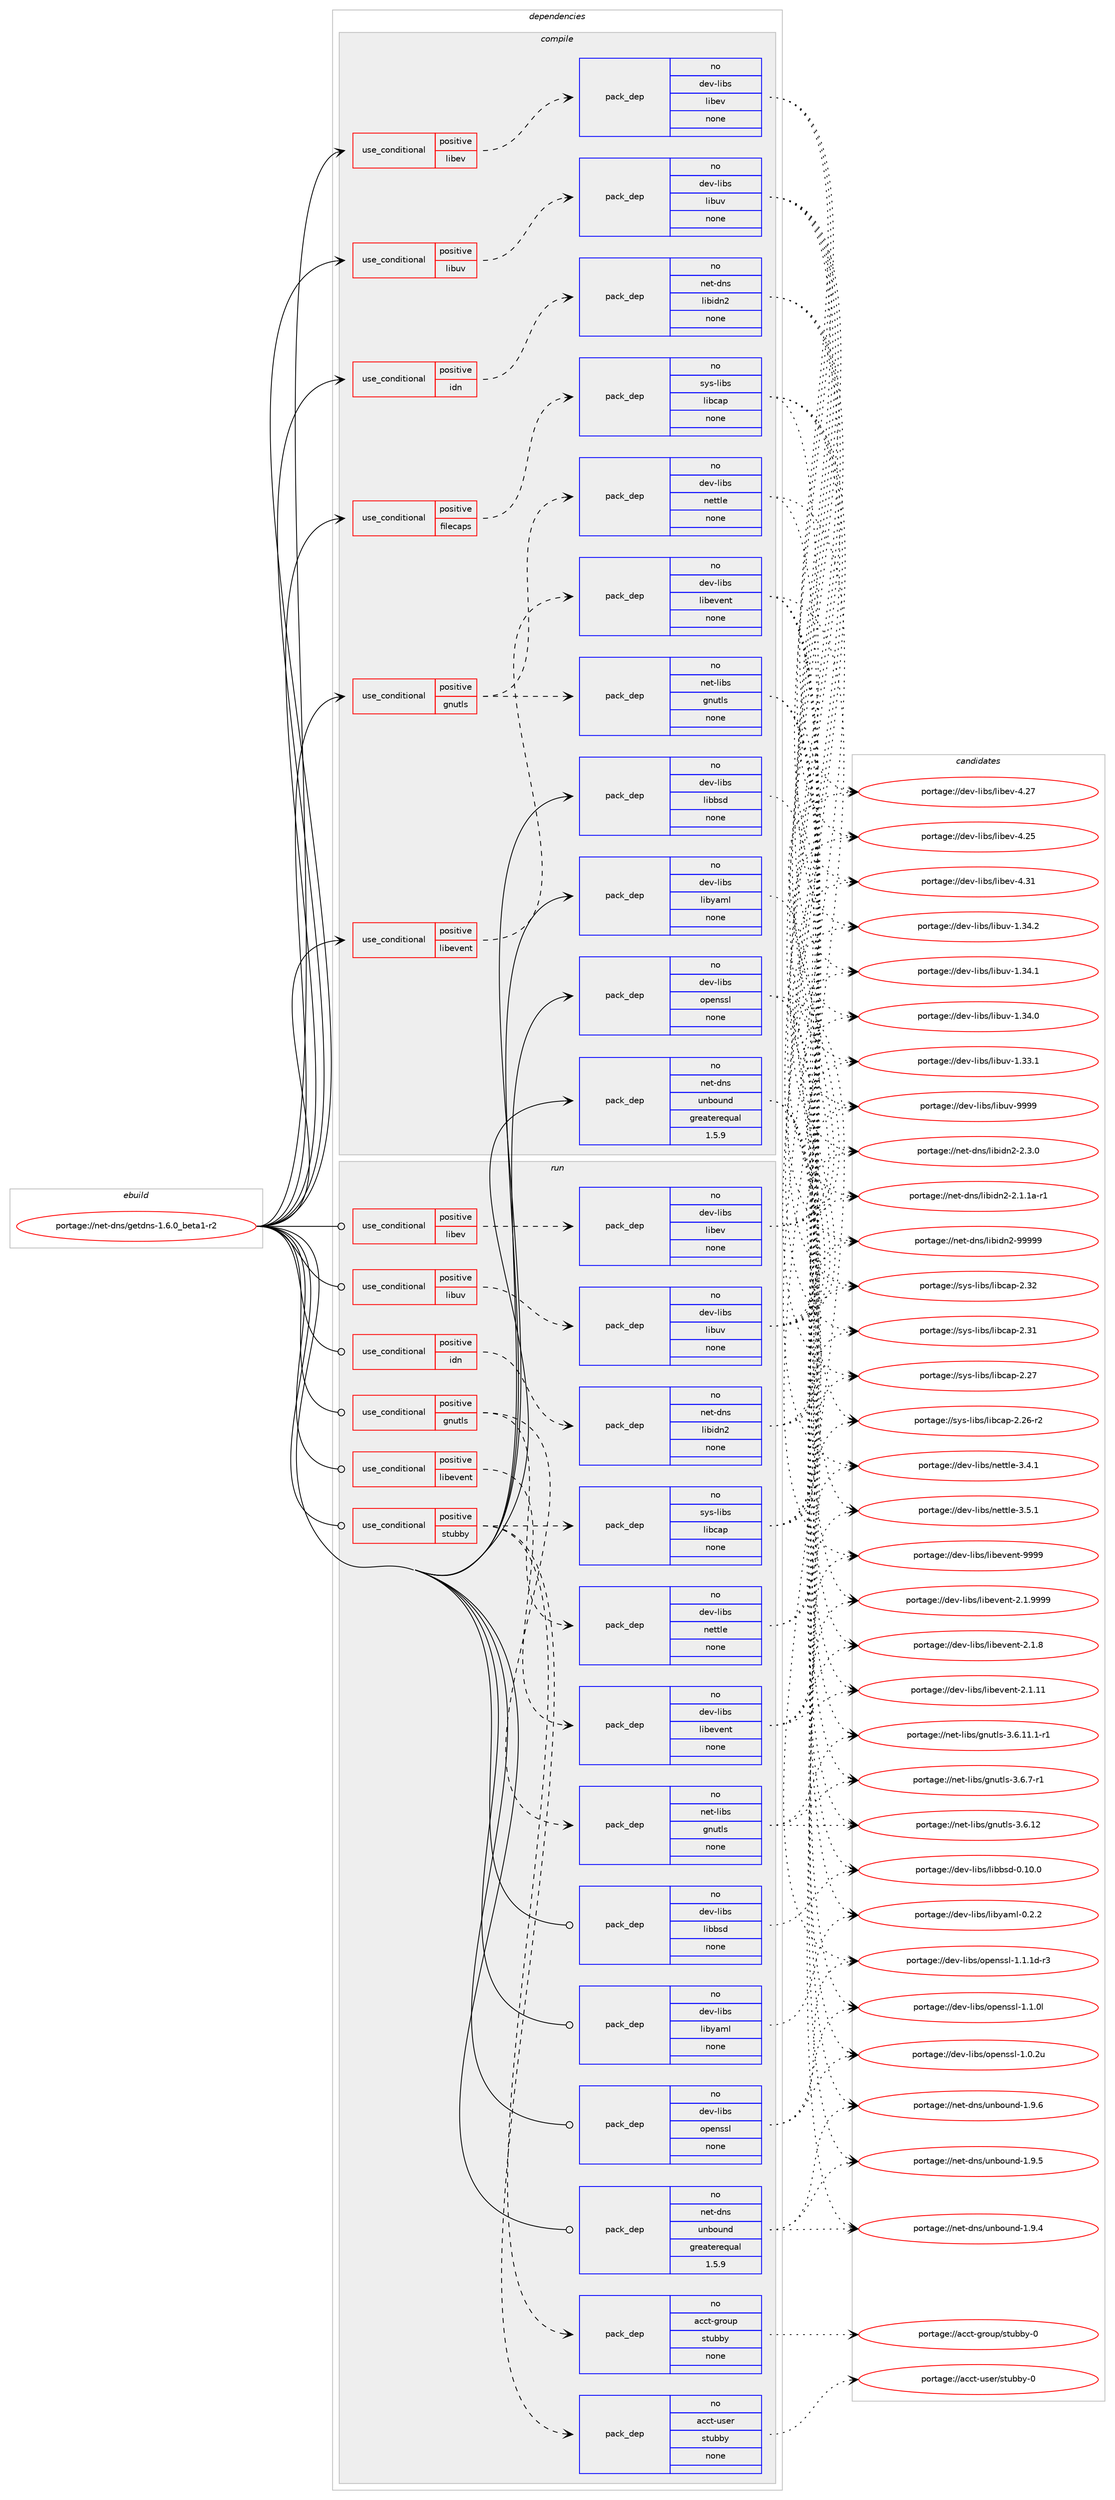 digraph prolog {

# *************
# Graph options
# *************

newrank=true;
concentrate=true;
compound=true;
graph [rankdir=LR,fontname=Helvetica,fontsize=10,ranksep=1.5];#, ranksep=2.5, nodesep=0.2];
edge  [arrowhead=vee];
node  [fontname=Helvetica,fontsize=10];

# **********
# The ebuild
# **********

subgraph cluster_leftcol {
color=gray;
rank=same;
label=<<i>ebuild</i>>;
id [label="portage://net-dns/getdns-1.6.0_beta1-r2", color=red, width=4, href="../net-dns/getdns-1.6.0_beta1-r2.svg"];
}

# ****************
# The dependencies
# ****************

subgraph cluster_midcol {
color=gray;
label=<<i>dependencies</i>>;
subgraph cluster_compile {
fillcolor="#eeeeee";
style=filled;
label=<<i>compile</i>>;
subgraph cond32630 {
dependency147820 [label=<<TABLE BORDER="0" CELLBORDER="1" CELLSPACING="0" CELLPADDING="4"><TR><TD ROWSPAN="3" CELLPADDING="10">use_conditional</TD></TR><TR><TD>positive</TD></TR><TR><TD>filecaps</TD></TR></TABLE>>, shape=none, color=red];
subgraph pack112752 {
dependency147821 [label=<<TABLE BORDER="0" CELLBORDER="1" CELLSPACING="0" CELLPADDING="4" WIDTH="220"><TR><TD ROWSPAN="6" CELLPADDING="30">pack_dep</TD></TR><TR><TD WIDTH="110">no</TD></TR><TR><TD>sys-libs</TD></TR><TR><TD>libcap</TD></TR><TR><TD>none</TD></TR><TR><TD></TD></TR></TABLE>>, shape=none, color=blue];
}
dependency147820:e -> dependency147821:w [weight=20,style="dashed",arrowhead="vee"];
}
id:e -> dependency147820:w [weight=20,style="solid",arrowhead="vee"];
subgraph cond32631 {
dependency147822 [label=<<TABLE BORDER="0" CELLBORDER="1" CELLSPACING="0" CELLPADDING="4"><TR><TD ROWSPAN="3" CELLPADDING="10">use_conditional</TD></TR><TR><TD>positive</TD></TR><TR><TD>gnutls</TD></TR></TABLE>>, shape=none, color=red];
subgraph pack112753 {
dependency147823 [label=<<TABLE BORDER="0" CELLBORDER="1" CELLSPACING="0" CELLPADDING="4" WIDTH="220"><TR><TD ROWSPAN="6" CELLPADDING="30">pack_dep</TD></TR><TR><TD WIDTH="110">no</TD></TR><TR><TD>net-libs</TD></TR><TR><TD>gnutls</TD></TR><TR><TD>none</TD></TR><TR><TD></TD></TR></TABLE>>, shape=none, color=blue];
}
dependency147822:e -> dependency147823:w [weight=20,style="dashed",arrowhead="vee"];
subgraph pack112754 {
dependency147824 [label=<<TABLE BORDER="0" CELLBORDER="1" CELLSPACING="0" CELLPADDING="4" WIDTH="220"><TR><TD ROWSPAN="6" CELLPADDING="30">pack_dep</TD></TR><TR><TD WIDTH="110">no</TD></TR><TR><TD>dev-libs</TD></TR><TR><TD>nettle</TD></TR><TR><TD>none</TD></TR><TR><TD></TD></TR></TABLE>>, shape=none, color=blue];
}
dependency147822:e -> dependency147824:w [weight=20,style="dashed",arrowhead="vee"];
}
id:e -> dependency147822:w [weight=20,style="solid",arrowhead="vee"];
subgraph cond32632 {
dependency147825 [label=<<TABLE BORDER="0" CELLBORDER="1" CELLSPACING="0" CELLPADDING="4"><TR><TD ROWSPAN="3" CELLPADDING="10">use_conditional</TD></TR><TR><TD>positive</TD></TR><TR><TD>idn</TD></TR></TABLE>>, shape=none, color=red];
subgraph pack112755 {
dependency147826 [label=<<TABLE BORDER="0" CELLBORDER="1" CELLSPACING="0" CELLPADDING="4" WIDTH="220"><TR><TD ROWSPAN="6" CELLPADDING="30">pack_dep</TD></TR><TR><TD WIDTH="110">no</TD></TR><TR><TD>net-dns</TD></TR><TR><TD>libidn2</TD></TR><TR><TD>none</TD></TR><TR><TD></TD></TR></TABLE>>, shape=none, color=blue];
}
dependency147825:e -> dependency147826:w [weight=20,style="dashed",arrowhead="vee"];
}
id:e -> dependency147825:w [weight=20,style="solid",arrowhead="vee"];
subgraph cond32633 {
dependency147827 [label=<<TABLE BORDER="0" CELLBORDER="1" CELLSPACING="0" CELLPADDING="4"><TR><TD ROWSPAN="3" CELLPADDING="10">use_conditional</TD></TR><TR><TD>positive</TD></TR><TR><TD>libev</TD></TR></TABLE>>, shape=none, color=red];
subgraph pack112756 {
dependency147828 [label=<<TABLE BORDER="0" CELLBORDER="1" CELLSPACING="0" CELLPADDING="4" WIDTH="220"><TR><TD ROWSPAN="6" CELLPADDING="30">pack_dep</TD></TR><TR><TD WIDTH="110">no</TD></TR><TR><TD>dev-libs</TD></TR><TR><TD>libev</TD></TR><TR><TD>none</TD></TR><TR><TD></TD></TR></TABLE>>, shape=none, color=blue];
}
dependency147827:e -> dependency147828:w [weight=20,style="dashed",arrowhead="vee"];
}
id:e -> dependency147827:w [weight=20,style="solid",arrowhead="vee"];
subgraph cond32634 {
dependency147829 [label=<<TABLE BORDER="0" CELLBORDER="1" CELLSPACING="0" CELLPADDING="4"><TR><TD ROWSPAN="3" CELLPADDING="10">use_conditional</TD></TR><TR><TD>positive</TD></TR><TR><TD>libevent</TD></TR></TABLE>>, shape=none, color=red];
subgraph pack112757 {
dependency147830 [label=<<TABLE BORDER="0" CELLBORDER="1" CELLSPACING="0" CELLPADDING="4" WIDTH="220"><TR><TD ROWSPAN="6" CELLPADDING="30">pack_dep</TD></TR><TR><TD WIDTH="110">no</TD></TR><TR><TD>dev-libs</TD></TR><TR><TD>libevent</TD></TR><TR><TD>none</TD></TR><TR><TD></TD></TR></TABLE>>, shape=none, color=blue];
}
dependency147829:e -> dependency147830:w [weight=20,style="dashed",arrowhead="vee"];
}
id:e -> dependency147829:w [weight=20,style="solid",arrowhead="vee"];
subgraph cond32635 {
dependency147831 [label=<<TABLE BORDER="0" CELLBORDER="1" CELLSPACING="0" CELLPADDING="4"><TR><TD ROWSPAN="3" CELLPADDING="10">use_conditional</TD></TR><TR><TD>positive</TD></TR><TR><TD>libuv</TD></TR></TABLE>>, shape=none, color=red];
subgraph pack112758 {
dependency147832 [label=<<TABLE BORDER="0" CELLBORDER="1" CELLSPACING="0" CELLPADDING="4" WIDTH="220"><TR><TD ROWSPAN="6" CELLPADDING="30">pack_dep</TD></TR><TR><TD WIDTH="110">no</TD></TR><TR><TD>dev-libs</TD></TR><TR><TD>libuv</TD></TR><TR><TD>none</TD></TR><TR><TD></TD></TR></TABLE>>, shape=none, color=blue];
}
dependency147831:e -> dependency147832:w [weight=20,style="dashed",arrowhead="vee"];
}
id:e -> dependency147831:w [weight=20,style="solid",arrowhead="vee"];
subgraph pack112759 {
dependency147833 [label=<<TABLE BORDER="0" CELLBORDER="1" CELLSPACING="0" CELLPADDING="4" WIDTH="220"><TR><TD ROWSPAN="6" CELLPADDING="30">pack_dep</TD></TR><TR><TD WIDTH="110">no</TD></TR><TR><TD>dev-libs</TD></TR><TR><TD>libbsd</TD></TR><TR><TD>none</TD></TR><TR><TD></TD></TR></TABLE>>, shape=none, color=blue];
}
id:e -> dependency147833:w [weight=20,style="solid",arrowhead="vee"];
subgraph pack112760 {
dependency147834 [label=<<TABLE BORDER="0" CELLBORDER="1" CELLSPACING="0" CELLPADDING="4" WIDTH="220"><TR><TD ROWSPAN="6" CELLPADDING="30">pack_dep</TD></TR><TR><TD WIDTH="110">no</TD></TR><TR><TD>dev-libs</TD></TR><TR><TD>libyaml</TD></TR><TR><TD>none</TD></TR><TR><TD></TD></TR></TABLE>>, shape=none, color=blue];
}
id:e -> dependency147834:w [weight=20,style="solid",arrowhead="vee"];
subgraph pack112761 {
dependency147835 [label=<<TABLE BORDER="0" CELLBORDER="1" CELLSPACING="0" CELLPADDING="4" WIDTH="220"><TR><TD ROWSPAN="6" CELLPADDING="30">pack_dep</TD></TR><TR><TD WIDTH="110">no</TD></TR><TR><TD>dev-libs</TD></TR><TR><TD>openssl</TD></TR><TR><TD>none</TD></TR><TR><TD></TD></TR></TABLE>>, shape=none, color=blue];
}
id:e -> dependency147835:w [weight=20,style="solid",arrowhead="vee"];
subgraph pack112762 {
dependency147836 [label=<<TABLE BORDER="0" CELLBORDER="1" CELLSPACING="0" CELLPADDING="4" WIDTH="220"><TR><TD ROWSPAN="6" CELLPADDING="30">pack_dep</TD></TR><TR><TD WIDTH="110">no</TD></TR><TR><TD>net-dns</TD></TR><TR><TD>unbound</TD></TR><TR><TD>greaterequal</TD></TR><TR><TD>1.5.9</TD></TR></TABLE>>, shape=none, color=blue];
}
id:e -> dependency147836:w [weight=20,style="solid",arrowhead="vee"];
}
subgraph cluster_compileandrun {
fillcolor="#eeeeee";
style=filled;
label=<<i>compile and run</i>>;
}
subgraph cluster_run {
fillcolor="#eeeeee";
style=filled;
label=<<i>run</i>>;
subgraph cond32636 {
dependency147837 [label=<<TABLE BORDER="0" CELLBORDER="1" CELLSPACING="0" CELLPADDING="4"><TR><TD ROWSPAN="3" CELLPADDING="10">use_conditional</TD></TR><TR><TD>positive</TD></TR><TR><TD>gnutls</TD></TR></TABLE>>, shape=none, color=red];
subgraph pack112763 {
dependency147838 [label=<<TABLE BORDER="0" CELLBORDER="1" CELLSPACING="0" CELLPADDING="4" WIDTH="220"><TR><TD ROWSPAN="6" CELLPADDING="30">pack_dep</TD></TR><TR><TD WIDTH="110">no</TD></TR><TR><TD>net-libs</TD></TR><TR><TD>gnutls</TD></TR><TR><TD>none</TD></TR><TR><TD></TD></TR></TABLE>>, shape=none, color=blue];
}
dependency147837:e -> dependency147838:w [weight=20,style="dashed",arrowhead="vee"];
subgraph pack112764 {
dependency147839 [label=<<TABLE BORDER="0" CELLBORDER="1" CELLSPACING="0" CELLPADDING="4" WIDTH="220"><TR><TD ROWSPAN="6" CELLPADDING="30">pack_dep</TD></TR><TR><TD WIDTH="110">no</TD></TR><TR><TD>dev-libs</TD></TR><TR><TD>nettle</TD></TR><TR><TD>none</TD></TR><TR><TD></TD></TR></TABLE>>, shape=none, color=blue];
}
dependency147837:e -> dependency147839:w [weight=20,style="dashed",arrowhead="vee"];
}
id:e -> dependency147837:w [weight=20,style="solid",arrowhead="odot"];
subgraph cond32637 {
dependency147840 [label=<<TABLE BORDER="0" CELLBORDER="1" CELLSPACING="0" CELLPADDING="4"><TR><TD ROWSPAN="3" CELLPADDING="10">use_conditional</TD></TR><TR><TD>positive</TD></TR><TR><TD>idn</TD></TR></TABLE>>, shape=none, color=red];
subgraph pack112765 {
dependency147841 [label=<<TABLE BORDER="0" CELLBORDER="1" CELLSPACING="0" CELLPADDING="4" WIDTH="220"><TR><TD ROWSPAN="6" CELLPADDING="30">pack_dep</TD></TR><TR><TD WIDTH="110">no</TD></TR><TR><TD>net-dns</TD></TR><TR><TD>libidn2</TD></TR><TR><TD>none</TD></TR><TR><TD></TD></TR></TABLE>>, shape=none, color=blue];
}
dependency147840:e -> dependency147841:w [weight=20,style="dashed",arrowhead="vee"];
}
id:e -> dependency147840:w [weight=20,style="solid",arrowhead="odot"];
subgraph cond32638 {
dependency147842 [label=<<TABLE BORDER="0" CELLBORDER="1" CELLSPACING="0" CELLPADDING="4"><TR><TD ROWSPAN="3" CELLPADDING="10">use_conditional</TD></TR><TR><TD>positive</TD></TR><TR><TD>libev</TD></TR></TABLE>>, shape=none, color=red];
subgraph pack112766 {
dependency147843 [label=<<TABLE BORDER="0" CELLBORDER="1" CELLSPACING="0" CELLPADDING="4" WIDTH="220"><TR><TD ROWSPAN="6" CELLPADDING="30">pack_dep</TD></TR><TR><TD WIDTH="110">no</TD></TR><TR><TD>dev-libs</TD></TR><TR><TD>libev</TD></TR><TR><TD>none</TD></TR><TR><TD></TD></TR></TABLE>>, shape=none, color=blue];
}
dependency147842:e -> dependency147843:w [weight=20,style="dashed",arrowhead="vee"];
}
id:e -> dependency147842:w [weight=20,style="solid",arrowhead="odot"];
subgraph cond32639 {
dependency147844 [label=<<TABLE BORDER="0" CELLBORDER="1" CELLSPACING="0" CELLPADDING="4"><TR><TD ROWSPAN="3" CELLPADDING="10">use_conditional</TD></TR><TR><TD>positive</TD></TR><TR><TD>libevent</TD></TR></TABLE>>, shape=none, color=red];
subgraph pack112767 {
dependency147845 [label=<<TABLE BORDER="0" CELLBORDER="1" CELLSPACING="0" CELLPADDING="4" WIDTH="220"><TR><TD ROWSPAN="6" CELLPADDING="30">pack_dep</TD></TR><TR><TD WIDTH="110">no</TD></TR><TR><TD>dev-libs</TD></TR><TR><TD>libevent</TD></TR><TR><TD>none</TD></TR><TR><TD></TD></TR></TABLE>>, shape=none, color=blue];
}
dependency147844:e -> dependency147845:w [weight=20,style="dashed",arrowhead="vee"];
}
id:e -> dependency147844:w [weight=20,style="solid",arrowhead="odot"];
subgraph cond32640 {
dependency147846 [label=<<TABLE BORDER="0" CELLBORDER="1" CELLSPACING="0" CELLPADDING="4"><TR><TD ROWSPAN="3" CELLPADDING="10">use_conditional</TD></TR><TR><TD>positive</TD></TR><TR><TD>libuv</TD></TR></TABLE>>, shape=none, color=red];
subgraph pack112768 {
dependency147847 [label=<<TABLE BORDER="0" CELLBORDER="1" CELLSPACING="0" CELLPADDING="4" WIDTH="220"><TR><TD ROWSPAN="6" CELLPADDING="30">pack_dep</TD></TR><TR><TD WIDTH="110">no</TD></TR><TR><TD>dev-libs</TD></TR><TR><TD>libuv</TD></TR><TR><TD>none</TD></TR><TR><TD></TD></TR></TABLE>>, shape=none, color=blue];
}
dependency147846:e -> dependency147847:w [weight=20,style="dashed",arrowhead="vee"];
}
id:e -> dependency147846:w [weight=20,style="solid",arrowhead="odot"];
subgraph cond32641 {
dependency147848 [label=<<TABLE BORDER="0" CELLBORDER="1" CELLSPACING="0" CELLPADDING="4"><TR><TD ROWSPAN="3" CELLPADDING="10">use_conditional</TD></TR><TR><TD>positive</TD></TR><TR><TD>stubby</TD></TR></TABLE>>, shape=none, color=red];
subgraph pack112769 {
dependency147849 [label=<<TABLE BORDER="0" CELLBORDER="1" CELLSPACING="0" CELLPADDING="4" WIDTH="220"><TR><TD ROWSPAN="6" CELLPADDING="30">pack_dep</TD></TR><TR><TD WIDTH="110">no</TD></TR><TR><TD>acct-group</TD></TR><TR><TD>stubby</TD></TR><TR><TD>none</TD></TR><TR><TD></TD></TR></TABLE>>, shape=none, color=blue];
}
dependency147848:e -> dependency147849:w [weight=20,style="dashed",arrowhead="vee"];
subgraph pack112770 {
dependency147850 [label=<<TABLE BORDER="0" CELLBORDER="1" CELLSPACING="0" CELLPADDING="4" WIDTH="220"><TR><TD ROWSPAN="6" CELLPADDING="30">pack_dep</TD></TR><TR><TD WIDTH="110">no</TD></TR><TR><TD>acct-user</TD></TR><TR><TD>stubby</TD></TR><TR><TD>none</TD></TR><TR><TD></TD></TR></TABLE>>, shape=none, color=blue];
}
dependency147848:e -> dependency147850:w [weight=20,style="dashed",arrowhead="vee"];
subgraph pack112771 {
dependency147851 [label=<<TABLE BORDER="0" CELLBORDER="1" CELLSPACING="0" CELLPADDING="4" WIDTH="220"><TR><TD ROWSPAN="6" CELLPADDING="30">pack_dep</TD></TR><TR><TD WIDTH="110">no</TD></TR><TR><TD>sys-libs</TD></TR><TR><TD>libcap</TD></TR><TR><TD>none</TD></TR><TR><TD></TD></TR></TABLE>>, shape=none, color=blue];
}
dependency147848:e -> dependency147851:w [weight=20,style="dashed",arrowhead="vee"];
}
id:e -> dependency147848:w [weight=20,style="solid",arrowhead="odot"];
subgraph pack112772 {
dependency147852 [label=<<TABLE BORDER="0" CELLBORDER="1" CELLSPACING="0" CELLPADDING="4" WIDTH="220"><TR><TD ROWSPAN="6" CELLPADDING="30">pack_dep</TD></TR><TR><TD WIDTH="110">no</TD></TR><TR><TD>dev-libs</TD></TR><TR><TD>libbsd</TD></TR><TR><TD>none</TD></TR><TR><TD></TD></TR></TABLE>>, shape=none, color=blue];
}
id:e -> dependency147852:w [weight=20,style="solid",arrowhead="odot"];
subgraph pack112773 {
dependency147853 [label=<<TABLE BORDER="0" CELLBORDER="1" CELLSPACING="0" CELLPADDING="4" WIDTH="220"><TR><TD ROWSPAN="6" CELLPADDING="30">pack_dep</TD></TR><TR><TD WIDTH="110">no</TD></TR><TR><TD>dev-libs</TD></TR><TR><TD>libyaml</TD></TR><TR><TD>none</TD></TR><TR><TD></TD></TR></TABLE>>, shape=none, color=blue];
}
id:e -> dependency147853:w [weight=20,style="solid",arrowhead="odot"];
subgraph pack112774 {
dependency147854 [label=<<TABLE BORDER="0" CELLBORDER="1" CELLSPACING="0" CELLPADDING="4" WIDTH="220"><TR><TD ROWSPAN="6" CELLPADDING="30">pack_dep</TD></TR><TR><TD WIDTH="110">no</TD></TR><TR><TD>dev-libs</TD></TR><TR><TD>openssl</TD></TR><TR><TD>none</TD></TR><TR><TD></TD></TR></TABLE>>, shape=none, color=blue];
}
id:e -> dependency147854:w [weight=20,style="solid",arrowhead="odot"];
subgraph pack112775 {
dependency147855 [label=<<TABLE BORDER="0" CELLBORDER="1" CELLSPACING="0" CELLPADDING="4" WIDTH="220"><TR><TD ROWSPAN="6" CELLPADDING="30">pack_dep</TD></TR><TR><TD WIDTH="110">no</TD></TR><TR><TD>net-dns</TD></TR><TR><TD>unbound</TD></TR><TR><TD>greaterequal</TD></TR><TR><TD>1.5.9</TD></TR></TABLE>>, shape=none, color=blue];
}
id:e -> dependency147855:w [weight=20,style="solid",arrowhead="odot"];
}
}

# **************
# The candidates
# **************

subgraph cluster_choices {
rank=same;
color=gray;
label=<<i>candidates</i>>;

subgraph choice112752 {
color=black;
nodesep=1;
choice1151211154510810598115471081059899971124550465150 [label="portage://sys-libs/libcap-2.32", color=red, width=4,href="../sys-libs/libcap-2.32.svg"];
choice1151211154510810598115471081059899971124550465149 [label="portage://sys-libs/libcap-2.31", color=red, width=4,href="../sys-libs/libcap-2.31.svg"];
choice1151211154510810598115471081059899971124550465055 [label="portage://sys-libs/libcap-2.27", color=red, width=4,href="../sys-libs/libcap-2.27.svg"];
choice11512111545108105981154710810598999711245504650544511450 [label="portage://sys-libs/libcap-2.26-r2", color=red, width=4,href="../sys-libs/libcap-2.26-r2.svg"];
dependency147821:e -> choice1151211154510810598115471081059899971124550465150:w [style=dotted,weight="100"];
dependency147821:e -> choice1151211154510810598115471081059899971124550465149:w [style=dotted,weight="100"];
dependency147821:e -> choice1151211154510810598115471081059899971124550465055:w [style=dotted,weight="100"];
dependency147821:e -> choice11512111545108105981154710810598999711245504650544511450:w [style=dotted,weight="100"];
}
subgraph choice112753 {
color=black;
nodesep=1;
choice1101011164510810598115471031101171161081154551465446554511449 [label="portage://net-libs/gnutls-3.6.7-r1", color=red, width=4,href="../net-libs/gnutls-3.6.7-r1.svg"];
choice11010111645108105981154710311011711610811545514654464950 [label="portage://net-libs/gnutls-3.6.12", color=red, width=4,href="../net-libs/gnutls-3.6.12.svg"];
choice1101011164510810598115471031101171161081154551465446494946494511449 [label="portage://net-libs/gnutls-3.6.11.1-r1", color=red, width=4,href="../net-libs/gnutls-3.6.11.1-r1.svg"];
dependency147823:e -> choice1101011164510810598115471031101171161081154551465446554511449:w [style=dotted,weight="100"];
dependency147823:e -> choice11010111645108105981154710311011711610811545514654464950:w [style=dotted,weight="100"];
dependency147823:e -> choice1101011164510810598115471031101171161081154551465446494946494511449:w [style=dotted,weight="100"];
}
subgraph choice112754 {
color=black;
nodesep=1;
choice100101118451081059811547110101116116108101455146534649 [label="portage://dev-libs/nettle-3.5.1", color=red, width=4,href="../dev-libs/nettle-3.5.1.svg"];
choice100101118451081059811547110101116116108101455146524649 [label="portage://dev-libs/nettle-3.4.1", color=red, width=4,href="../dev-libs/nettle-3.4.1.svg"];
dependency147824:e -> choice100101118451081059811547110101116116108101455146534649:w [style=dotted,weight="100"];
dependency147824:e -> choice100101118451081059811547110101116116108101455146524649:w [style=dotted,weight="100"];
}
subgraph choice112755 {
color=black;
nodesep=1;
choice11010111645100110115471081059810510011050455757575757 [label="portage://net-dns/libidn2-99999", color=red, width=4,href="../net-dns/libidn2-99999.svg"];
choice11010111645100110115471081059810510011050455046514648 [label="portage://net-dns/libidn2-2.3.0", color=red, width=4,href="../net-dns/libidn2-2.3.0.svg"];
choice11010111645100110115471081059810510011050455046494649974511449 [label="portage://net-dns/libidn2-2.1.1a-r1", color=red, width=4,href="../net-dns/libidn2-2.1.1a-r1.svg"];
dependency147826:e -> choice11010111645100110115471081059810510011050455757575757:w [style=dotted,weight="100"];
dependency147826:e -> choice11010111645100110115471081059810510011050455046514648:w [style=dotted,weight="100"];
dependency147826:e -> choice11010111645100110115471081059810510011050455046494649974511449:w [style=dotted,weight="100"];
}
subgraph choice112756 {
color=black;
nodesep=1;
choice100101118451081059811547108105981011184552465149 [label="portage://dev-libs/libev-4.31", color=red, width=4,href="../dev-libs/libev-4.31.svg"];
choice100101118451081059811547108105981011184552465055 [label="portage://dev-libs/libev-4.27", color=red, width=4,href="../dev-libs/libev-4.27.svg"];
choice100101118451081059811547108105981011184552465053 [label="portage://dev-libs/libev-4.25", color=red, width=4,href="../dev-libs/libev-4.25.svg"];
dependency147828:e -> choice100101118451081059811547108105981011184552465149:w [style=dotted,weight="100"];
dependency147828:e -> choice100101118451081059811547108105981011184552465055:w [style=dotted,weight="100"];
dependency147828:e -> choice100101118451081059811547108105981011184552465053:w [style=dotted,weight="100"];
}
subgraph choice112757 {
color=black;
nodesep=1;
choice100101118451081059811547108105981011181011101164557575757 [label="portage://dev-libs/libevent-9999", color=red, width=4,href="../dev-libs/libevent-9999.svg"];
choice10010111845108105981154710810598101118101110116455046494657575757 [label="portage://dev-libs/libevent-2.1.9999", color=red, width=4,href="../dev-libs/libevent-2.1.9999.svg"];
choice10010111845108105981154710810598101118101110116455046494656 [label="portage://dev-libs/libevent-2.1.8", color=red, width=4,href="../dev-libs/libevent-2.1.8.svg"];
choice1001011184510810598115471081059810111810111011645504649464949 [label="portage://dev-libs/libevent-2.1.11", color=red, width=4,href="../dev-libs/libevent-2.1.11.svg"];
dependency147830:e -> choice100101118451081059811547108105981011181011101164557575757:w [style=dotted,weight="100"];
dependency147830:e -> choice10010111845108105981154710810598101118101110116455046494657575757:w [style=dotted,weight="100"];
dependency147830:e -> choice10010111845108105981154710810598101118101110116455046494656:w [style=dotted,weight="100"];
dependency147830:e -> choice1001011184510810598115471081059810111810111011645504649464949:w [style=dotted,weight="100"];
}
subgraph choice112758 {
color=black;
nodesep=1;
choice100101118451081059811547108105981171184557575757 [label="portage://dev-libs/libuv-9999", color=red, width=4,href="../dev-libs/libuv-9999.svg"];
choice1001011184510810598115471081059811711845494651524650 [label="portage://dev-libs/libuv-1.34.2", color=red, width=4,href="../dev-libs/libuv-1.34.2.svg"];
choice1001011184510810598115471081059811711845494651524649 [label="portage://dev-libs/libuv-1.34.1", color=red, width=4,href="../dev-libs/libuv-1.34.1.svg"];
choice1001011184510810598115471081059811711845494651524648 [label="portage://dev-libs/libuv-1.34.0", color=red, width=4,href="../dev-libs/libuv-1.34.0.svg"];
choice1001011184510810598115471081059811711845494651514649 [label="portage://dev-libs/libuv-1.33.1", color=red, width=4,href="../dev-libs/libuv-1.33.1.svg"];
dependency147832:e -> choice100101118451081059811547108105981171184557575757:w [style=dotted,weight="100"];
dependency147832:e -> choice1001011184510810598115471081059811711845494651524650:w [style=dotted,weight="100"];
dependency147832:e -> choice1001011184510810598115471081059811711845494651524649:w [style=dotted,weight="100"];
dependency147832:e -> choice1001011184510810598115471081059811711845494651524648:w [style=dotted,weight="100"];
dependency147832:e -> choice1001011184510810598115471081059811711845494651514649:w [style=dotted,weight="100"];
}
subgraph choice112759 {
color=black;
nodesep=1;
choice100101118451081059811547108105989811510045484649484648 [label="portage://dev-libs/libbsd-0.10.0", color=red, width=4,href="../dev-libs/libbsd-0.10.0.svg"];
dependency147833:e -> choice100101118451081059811547108105989811510045484649484648:w [style=dotted,weight="100"];
}
subgraph choice112760 {
color=black;
nodesep=1;
choice1001011184510810598115471081059812197109108454846504650 [label="portage://dev-libs/libyaml-0.2.2", color=red, width=4,href="../dev-libs/libyaml-0.2.2.svg"];
dependency147834:e -> choice1001011184510810598115471081059812197109108454846504650:w [style=dotted,weight="100"];
}
subgraph choice112761 {
color=black;
nodesep=1;
choice1001011184510810598115471111121011101151151084549464946491004511451 [label="portage://dev-libs/openssl-1.1.1d-r3", color=red, width=4,href="../dev-libs/openssl-1.1.1d-r3.svg"];
choice100101118451081059811547111112101110115115108454946494648108 [label="portage://dev-libs/openssl-1.1.0l", color=red, width=4,href="../dev-libs/openssl-1.1.0l.svg"];
choice100101118451081059811547111112101110115115108454946484650117 [label="portage://dev-libs/openssl-1.0.2u", color=red, width=4,href="../dev-libs/openssl-1.0.2u.svg"];
dependency147835:e -> choice1001011184510810598115471111121011101151151084549464946491004511451:w [style=dotted,weight="100"];
dependency147835:e -> choice100101118451081059811547111112101110115115108454946494648108:w [style=dotted,weight="100"];
dependency147835:e -> choice100101118451081059811547111112101110115115108454946484650117:w [style=dotted,weight="100"];
}
subgraph choice112762 {
color=black;
nodesep=1;
choice110101116451001101154711711098111117110100454946574654 [label="portage://net-dns/unbound-1.9.6", color=red, width=4,href="../net-dns/unbound-1.9.6.svg"];
choice110101116451001101154711711098111117110100454946574653 [label="portage://net-dns/unbound-1.9.5", color=red, width=4,href="../net-dns/unbound-1.9.5.svg"];
choice110101116451001101154711711098111117110100454946574652 [label="portage://net-dns/unbound-1.9.4", color=red, width=4,href="../net-dns/unbound-1.9.4.svg"];
dependency147836:e -> choice110101116451001101154711711098111117110100454946574654:w [style=dotted,weight="100"];
dependency147836:e -> choice110101116451001101154711711098111117110100454946574653:w [style=dotted,weight="100"];
dependency147836:e -> choice110101116451001101154711711098111117110100454946574652:w [style=dotted,weight="100"];
}
subgraph choice112763 {
color=black;
nodesep=1;
choice1101011164510810598115471031101171161081154551465446554511449 [label="portage://net-libs/gnutls-3.6.7-r1", color=red, width=4,href="../net-libs/gnutls-3.6.7-r1.svg"];
choice11010111645108105981154710311011711610811545514654464950 [label="portage://net-libs/gnutls-3.6.12", color=red, width=4,href="../net-libs/gnutls-3.6.12.svg"];
choice1101011164510810598115471031101171161081154551465446494946494511449 [label="portage://net-libs/gnutls-3.6.11.1-r1", color=red, width=4,href="../net-libs/gnutls-3.6.11.1-r1.svg"];
dependency147838:e -> choice1101011164510810598115471031101171161081154551465446554511449:w [style=dotted,weight="100"];
dependency147838:e -> choice11010111645108105981154710311011711610811545514654464950:w [style=dotted,weight="100"];
dependency147838:e -> choice1101011164510810598115471031101171161081154551465446494946494511449:w [style=dotted,weight="100"];
}
subgraph choice112764 {
color=black;
nodesep=1;
choice100101118451081059811547110101116116108101455146534649 [label="portage://dev-libs/nettle-3.5.1", color=red, width=4,href="../dev-libs/nettle-3.5.1.svg"];
choice100101118451081059811547110101116116108101455146524649 [label="portage://dev-libs/nettle-3.4.1", color=red, width=4,href="../dev-libs/nettle-3.4.1.svg"];
dependency147839:e -> choice100101118451081059811547110101116116108101455146534649:w [style=dotted,weight="100"];
dependency147839:e -> choice100101118451081059811547110101116116108101455146524649:w [style=dotted,weight="100"];
}
subgraph choice112765 {
color=black;
nodesep=1;
choice11010111645100110115471081059810510011050455757575757 [label="portage://net-dns/libidn2-99999", color=red, width=4,href="../net-dns/libidn2-99999.svg"];
choice11010111645100110115471081059810510011050455046514648 [label="portage://net-dns/libidn2-2.3.0", color=red, width=4,href="../net-dns/libidn2-2.3.0.svg"];
choice11010111645100110115471081059810510011050455046494649974511449 [label="portage://net-dns/libidn2-2.1.1a-r1", color=red, width=4,href="../net-dns/libidn2-2.1.1a-r1.svg"];
dependency147841:e -> choice11010111645100110115471081059810510011050455757575757:w [style=dotted,weight="100"];
dependency147841:e -> choice11010111645100110115471081059810510011050455046514648:w [style=dotted,weight="100"];
dependency147841:e -> choice11010111645100110115471081059810510011050455046494649974511449:w [style=dotted,weight="100"];
}
subgraph choice112766 {
color=black;
nodesep=1;
choice100101118451081059811547108105981011184552465149 [label="portage://dev-libs/libev-4.31", color=red, width=4,href="../dev-libs/libev-4.31.svg"];
choice100101118451081059811547108105981011184552465055 [label="portage://dev-libs/libev-4.27", color=red, width=4,href="../dev-libs/libev-4.27.svg"];
choice100101118451081059811547108105981011184552465053 [label="portage://dev-libs/libev-4.25", color=red, width=4,href="../dev-libs/libev-4.25.svg"];
dependency147843:e -> choice100101118451081059811547108105981011184552465149:w [style=dotted,weight="100"];
dependency147843:e -> choice100101118451081059811547108105981011184552465055:w [style=dotted,weight="100"];
dependency147843:e -> choice100101118451081059811547108105981011184552465053:w [style=dotted,weight="100"];
}
subgraph choice112767 {
color=black;
nodesep=1;
choice100101118451081059811547108105981011181011101164557575757 [label="portage://dev-libs/libevent-9999", color=red, width=4,href="../dev-libs/libevent-9999.svg"];
choice10010111845108105981154710810598101118101110116455046494657575757 [label="portage://dev-libs/libevent-2.1.9999", color=red, width=4,href="../dev-libs/libevent-2.1.9999.svg"];
choice10010111845108105981154710810598101118101110116455046494656 [label="portage://dev-libs/libevent-2.1.8", color=red, width=4,href="../dev-libs/libevent-2.1.8.svg"];
choice1001011184510810598115471081059810111810111011645504649464949 [label="portage://dev-libs/libevent-2.1.11", color=red, width=4,href="../dev-libs/libevent-2.1.11.svg"];
dependency147845:e -> choice100101118451081059811547108105981011181011101164557575757:w [style=dotted,weight="100"];
dependency147845:e -> choice10010111845108105981154710810598101118101110116455046494657575757:w [style=dotted,weight="100"];
dependency147845:e -> choice10010111845108105981154710810598101118101110116455046494656:w [style=dotted,weight="100"];
dependency147845:e -> choice1001011184510810598115471081059810111810111011645504649464949:w [style=dotted,weight="100"];
}
subgraph choice112768 {
color=black;
nodesep=1;
choice100101118451081059811547108105981171184557575757 [label="portage://dev-libs/libuv-9999", color=red, width=4,href="../dev-libs/libuv-9999.svg"];
choice1001011184510810598115471081059811711845494651524650 [label="portage://dev-libs/libuv-1.34.2", color=red, width=4,href="../dev-libs/libuv-1.34.2.svg"];
choice1001011184510810598115471081059811711845494651524649 [label="portage://dev-libs/libuv-1.34.1", color=red, width=4,href="../dev-libs/libuv-1.34.1.svg"];
choice1001011184510810598115471081059811711845494651524648 [label="portage://dev-libs/libuv-1.34.0", color=red, width=4,href="../dev-libs/libuv-1.34.0.svg"];
choice1001011184510810598115471081059811711845494651514649 [label="portage://dev-libs/libuv-1.33.1", color=red, width=4,href="../dev-libs/libuv-1.33.1.svg"];
dependency147847:e -> choice100101118451081059811547108105981171184557575757:w [style=dotted,weight="100"];
dependency147847:e -> choice1001011184510810598115471081059811711845494651524650:w [style=dotted,weight="100"];
dependency147847:e -> choice1001011184510810598115471081059811711845494651524649:w [style=dotted,weight="100"];
dependency147847:e -> choice1001011184510810598115471081059811711845494651524648:w [style=dotted,weight="100"];
dependency147847:e -> choice1001011184510810598115471081059811711845494651514649:w [style=dotted,weight="100"];
}
subgraph choice112769 {
color=black;
nodesep=1;
choice979999116451031141111171124711511611798981214548 [label="portage://acct-group/stubby-0", color=red, width=4,href="../acct-group/stubby-0.svg"];
dependency147849:e -> choice979999116451031141111171124711511611798981214548:w [style=dotted,weight="100"];
}
subgraph choice112770 {
color=black;
nodesep=1;
choice979999116451171151011144711511611798981214548 [label="portage://acct-user/stubby-0", color=red, width=4,href="../acct-user/stubby-0.svg"];
dependency147850:e -> choice979999116451171151011144711511611798981214548:w [style=dotted,weight="100"];
}
subgraph choice112771 {
color=black;
nodesep=1;
choice1151211154510810598115471081059899971124550465150 [label="portage://sys-libs/libcap-2.32", color=red, width=4,href="../sys-libs/libcap-2.32.svg"];
choice1151211154510810598115471081059899971124550465149 [label="portage://sys-libs/libcap-2.31", color=red, width=4,href="../sys-libs/libcap-2.31.svg"];
choice1151211154510810598115471081059899971124550465055 [label="portage://sys-libs/libcap-2.27", color=red, width=4,href="../sys-libs/libcap-2.27.svg"];
choice11512111545108105981154710810598999711245504650544511450 [label="portage://sys-libs/libcap-2.26-r2", color=red, width=4,href="../sys-libs/libcap-2.26-r2.svg"];
dependency147851:e -> choice1151211154510810598115471081059899971124550465150:w [style=dotted,weight="100"];
dependency147851:e -> choice1151211154510810598115471081059899971124550465149:w [style=dotted,weight="100"];
dependency147851:e -> choice1151211154510810598115471081059899971124550465055:w [style=dotted,weight="100"];
dependency147851:e -> choice11512111545108105981154710810598999711245504650544511450:w [style=dotted,weight="100"];
}
subgraph choice112772 {
color=black;
nodesep=1;
choice100101118451081059811547108105989811510045484649484648 [label="portage://dev-libs/libbsd-0.10.0", color=red, width=4,href="../dev-libs/libbsd-0.10.0.svg"];
dependency147852:e -> choice100101118451081059811547108105989811510045484649484648:w [style=dotted,weight="100"];
}
subgraph choice112773 {
color=black;
nodesep=1;
choice1001011184510810598115471081059812197109108454846504650 [label="portage://dev-libs/libyaml-0.2.2", color=red, width=4,href="../dev-libs/libyaml-0.2.2.svg"];
dependency147853:e -> choice1001011184510810598115471081059812197109108454846504650:w [style=dotted,weight="100"];
}
subgraph choice112774 {
color=black;
nodesep=1;
choice1001011184510810598115471111121011101151151084549464946491004511451 [label="portage://dev-libs/openssl-1.1.1d-r3", color=red, width=4,href="../dev-libs/openssl-1.1.1d-r3.svg"];
choice100101118451081059811547111112101110115115108454946494648108 [label="portage://dev-libs/openssl-1.1.0l", color=red, width=4,href="../dev-libs/openssl-1.1.0l.svg"];
choice100101118451081059811547111112101110115115108454946484650117 [label="portage://dev-libs/openssl-1.0.2u", color=red, width=4,href="../dev-libs/openssl-1.0.2u.svg"];
dependency147854:e -> choice1001011184510810598115471111121011101151151084549464946491004511451:w [style=dotted,weight="100"];
dependency147854:e -> choice100101118451081059811547111112101110115115108454946494648108:w [style=dotted,weight="100"];
dependency147854:e -> choice100101118451081059811547111112101110115115108454946484650117:w [style=dotted,weight="100"];
}
subgraph choice112775 {
color=black;
nodesep=1;
choice110101116451001101154711711098111117110100454946574654 [label="portage://net-dns/unbound-1.9.6", color=red, width=4,href="../net-dns/unbound-1.9.6.svg"];
choice110101116451001101154711711098111117110100454946574653 [label="portage://net-dns/unbound-1.9.5", color=red, width=4,href="../net-dns/unbound-1.9.5.svg"];
choice110101116451001101154711711098111117110100454946574652 [label="portage://net-dns/unbound-1.9.4", color=red, width=4,href="../net-dns/unbound-1.9.4.svg"];
dependency147855:e -> choice110101116451001101154711711098111117110100454946574654:w [style=dotted,weight="100"];
dependency147855:e -> choice110101116451001101154711711098111117110100454946574653:w [style=dotted,weight="100"];
dependency147855:e -> choice110101116451001101154711711098111117110100454946574652:w [style=dotted,weight="100"];
}
}

}
